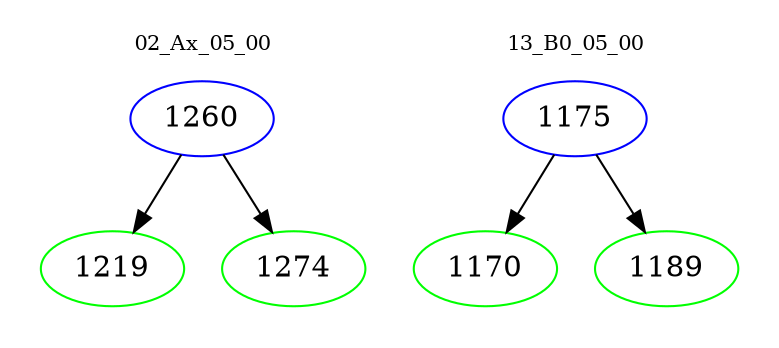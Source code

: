 digraph{
subgraph cluster_0 {
color = white
label = "02_Ax_05_00";
fontsize=10;
T0_1260 [label="1260", color="blue"]
T0_1260 -> T0_1219 [color="black"]
T0_1219 [label="1219", color="green"]
T0_1260 -> T0_1274 [color="black"]
T0_1274 [label="1274", color="green"]
}
subgraph cluster_1 {
color = white
label = "13_B0_05_00";
fontsize=10;
T1_1175 [label="1175", color="blue"]
T1_1175 -> T1_1170 [color="black"]
T1_1170 [label="1170", color="green"]
T1_1175 -> T1_1189 [color="black"]
T1_1189 [label="1189", color="green"]
}
}
